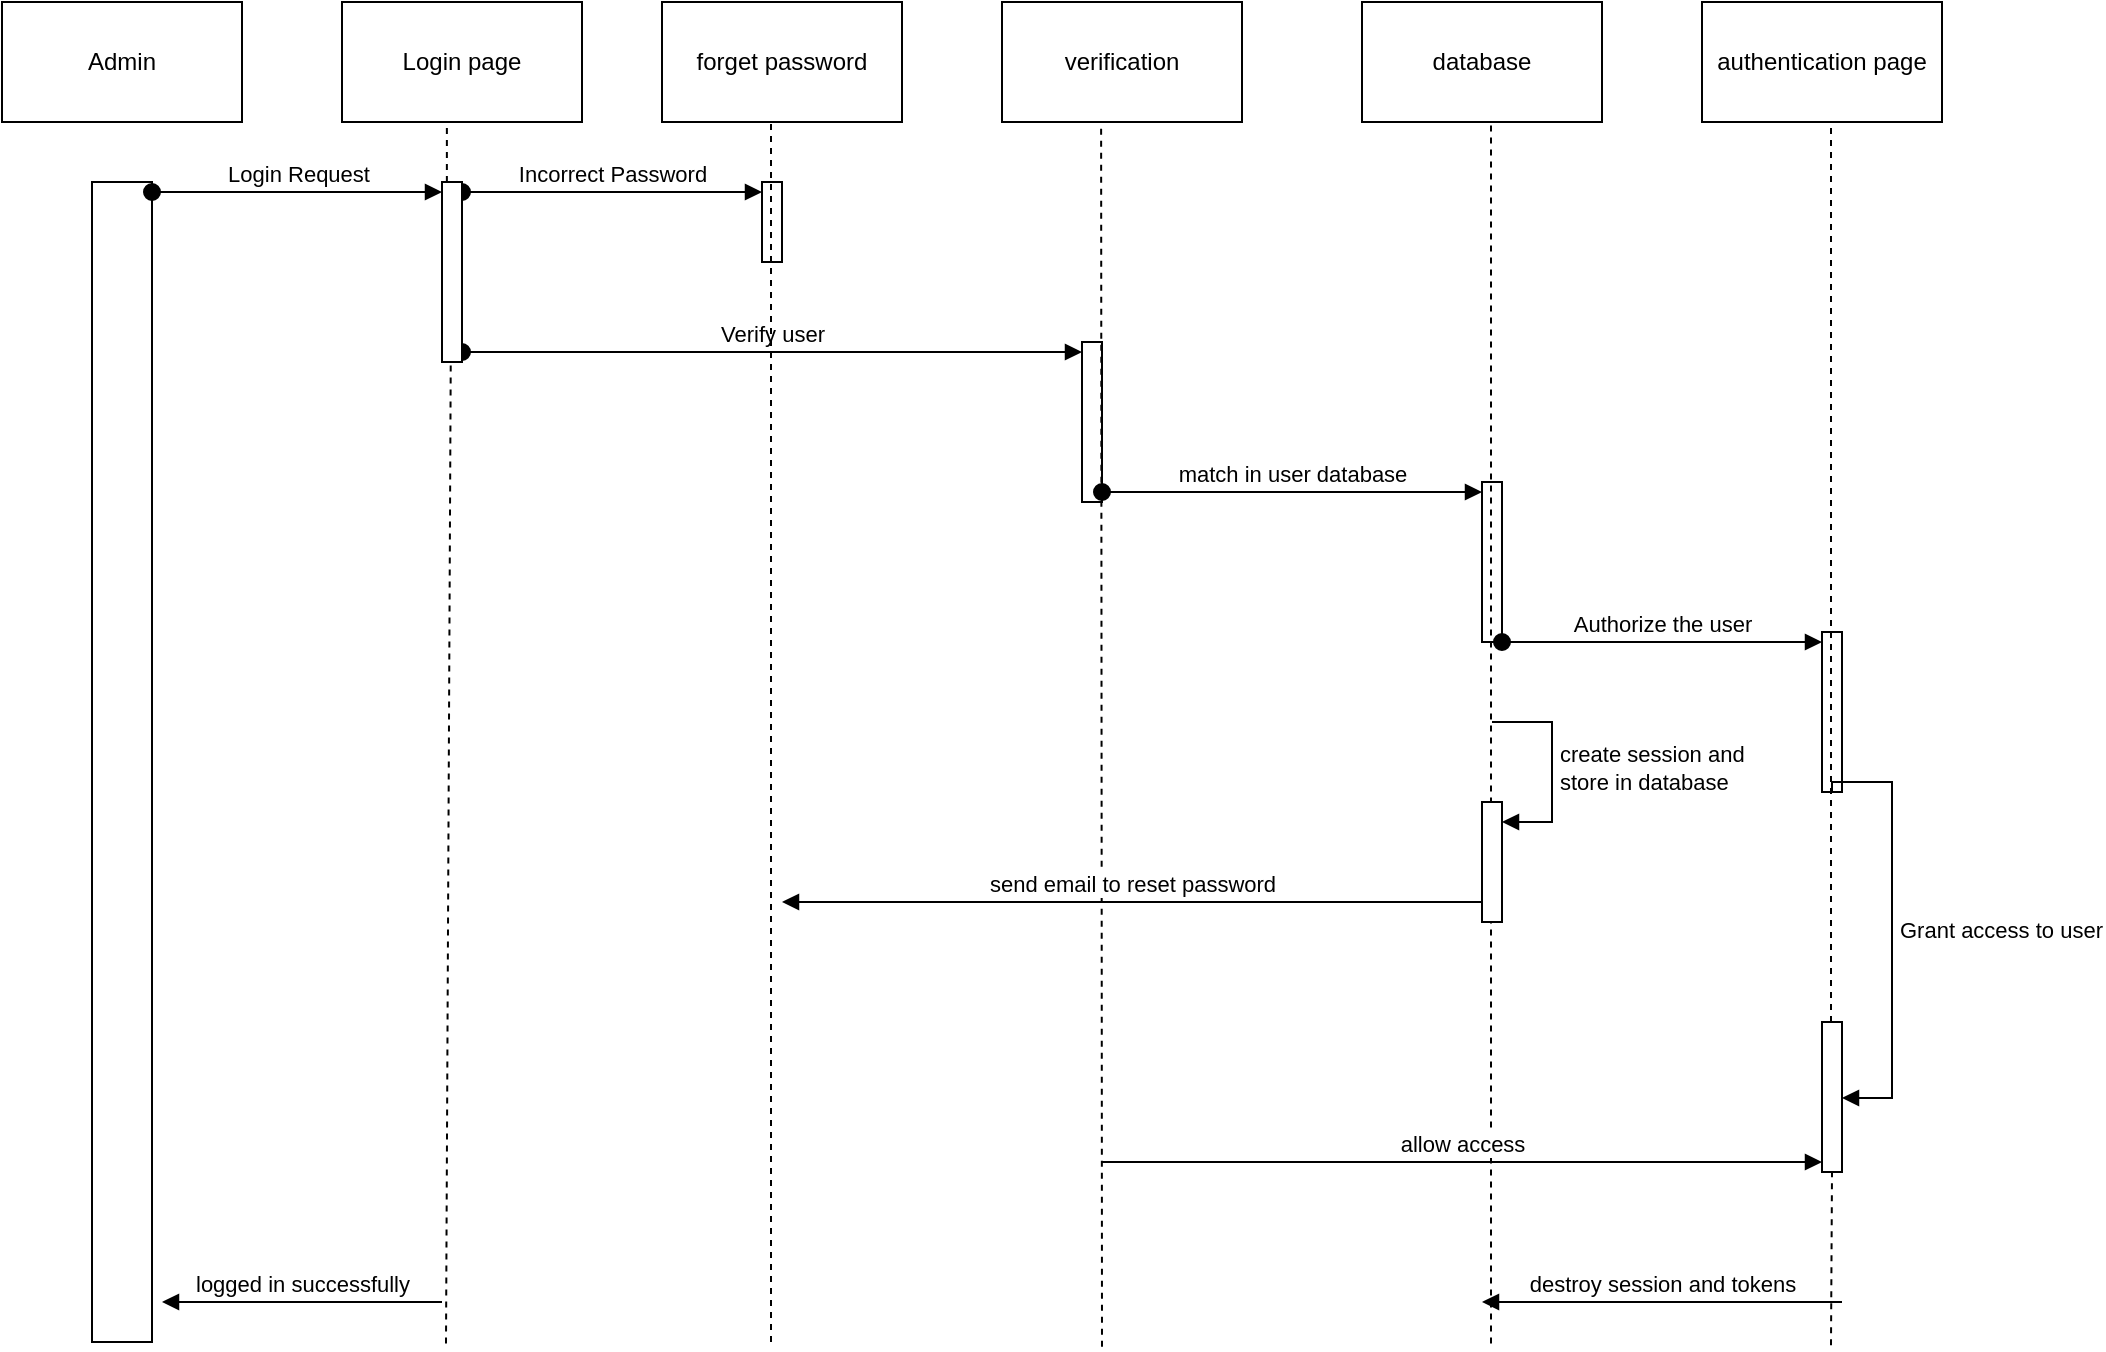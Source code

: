 <mxfile version="24.8.4">
  <diagram name="Page-1" id="Nq79OPIuAvpEBc5BgXEF">
    <mxGraphModel dx="1050" dy="557" grid="1" gridSize="10" guides="1" tooltips="1" connect="1" arrows="1" fold="1" page="1" pageScale="1" pageWidth="827" pageHeight="1169" math="0" shadow="0">
      <root>
        <mxCell id="0" />
        <mxCell id="1" parent="0" />
        <mxCell id="UV0Utt9hDftBFTl4-RqP-2" value="Admin" style="rounded=0;whiteSpace=wrap;html=1;" vertex="1" parent="1">
          <mxGeometry x="50" y="190" width="120" height="60" as="geometry" />
        </mxCell>
        <mxCell id="UV0Utt9hDftBFTl4-RqP-3" value="Login page" style="rounded=0;whiteSpace=wrap;html=1;" vertex="1" parent="1">
          <mxGeometry x="220" y="190" width="120" height="60" as="geometry" />
        </mxCell>
        <mxCell id="UV0Utt9hDftBFTl4-RqP-4" value="forget password" style="rounded=0;whiteSpace=wrap;html=1;" vertex="1" parent="1">
          <mxGeometry x="380" y="190" width="120" height="60" as="geometry" />
        </mxCell>
        <mxCell id="UV0Utt9hDftBFTl4-RqP-5" value="verification" style="rounded=0;whiteSpace=wrap;html=1;" vertex="1" parent="1">
          <mxGeometry x="550" y="190" width="120" height="60" as="geometry" />
        </mxCell>
        <mxCell id="UV0Utt9hDftBFTl4-RqP-6" value="database" style="rounded=0;whiteSpace=wrap;html=1;" vertex="1" parent="1">
          <mxGeometry x="730" y="190" width="120" height="60" as="geometry" />
        </mxCell>
        <mxCell id="UV0Utt9hDftBFTl4-RqP-7" value="authentication page" style="rounded=0;whiteSpace=wrap;html=1;" vertex="1" parent="1">
          <mxGeometry x="900" y="190" width="120" height="60" as="geometry" />
        </mxCell>
        <mxCell id="UV0Utt9hDftBFTl4-RqP-9" value="" style="html=1;points=[[0,0,0,0,5],[0,1,0,0,-5],[1,0,0,0,5],[1,1,0,0,-5]];perimeter=orthogonalPerimeter;outlineConnect=0;targetShapes=umlLifeline;portConstraint=eastwest;newEdgeStyle={&quot;curved&quot;:0,&quot;rounded&quot;:0};" vertex="1" parent="1">
          <mxGeometry x="95" y="280" width="30" height="580" as="geometry" />
        </mxCell>
        <mxCell id="UV0Utt9hDftBFTl4-RqP-15" value="Login Request" style="html=1;verticalAlign=bottom;startArrow=oval;endArrow=block;startSize=8;curved=0;rounded=0;entryX=0;entryY=0;entryDx=0;entryDy=5;exitX=1;exitY=0;exitDx=0;exitDy=5;exitPerimeter=0;" edge="1" target="UV0Utt9hDftBFTl4-RqP-14" parent="1" source="UV0Utt9hDftBFTl4-RqP-9">
          <mxGeometry relative="1" as="geometry">
            <mxPoint x="200" y="285" as="sourcePoint" />
          </mxGeometry>
        </mxCell>
        <mxCell id="UV0Utt9hDftBFTl4-RqP-17" value="" style="html=1;points=[[0,0,0,0,5],[0,1,0,0,-5],[1,0,0,0,5],[1,1,0,0,-5]];perimeter=orthogonalPerimeter;outlineConnect=0;targetShapes=umlLifeline;portConstraint=eastwest;newEdgeStyle={&quot;curved&quot;:0,&quot;rounded&quot;:0};" vertex="1" parent="1">
          <mxGeometry x="430" y="280" width="10" height="40" as="geometry" />
        </mxCell>
        <mxCell id="UV0Utt9hDftBFTl4-RqP-18" value="Incorrect Password" style="html=1;verticalAlign=bottom;startArrow=oval;endArrow=block;startSize=8;curved=0;rounded=0;entryX=0;entryY=0;entryDx=0;entryDy=5;exitX=1;exitY=0;exitDx=0;exitDy=5;exitPerimeter=0;" edge="1" target="UV0Utt9hDftBFTl4-RqP-17" parent="1" source="UV0Utt9hDftBFTl4-RqP-14">
          <mxGeometry relative="1" as="geometry">
            <mxPoint x="360" y="285" as="sourcePoint" />
          </mxGeometry>
        </mxCell>
        <mxCell id="UV0Utt9hDftBFTl4-RqP-19" value="" style="html=1;points=[[0,0,0,0,5],[0,1,0,0,-5],[1,0,0,0,5],[1,1,0,0,-5]];perimeter=orthogonalPerimeter;outlineConnect=0;targetShapes=umlLifeline;portConstraint=eastwest;newEdgeStyle={&quot;curved&quot;:0,&quot;rounded&quot;:0};" vertex="1" parent="1">
          <mxGeometry x="590" y="360" width="10" height="80" as="geometry" />
        </mxCell>
        <mxCell id="UV0Utt9hDftBFTl4-RqP-20" value="Verify user" style="html=1;verticalAlign=bottom;startArrow=oval;endArrow=block;startSize=8;curved=0;rounded=0;entryX=0;entryY=0;entryDx=0;entryDy=5;" edge="1" target="UV0Utt9hDftBFTl4-RqP-19" parent="1">
          <mxGeometry relative="1" as="geometry">
            <mxPoint x="280" y="365" as="sourcePoint" />
          </mxGeometry>
        </mxCell>
        <mxCell id="UV0Utt9hDftBFTl4-RqP-22" value="" style="html=1;points=[[0,0,0,0,5],[0,1,0,0,-5],[1,0,0,0,5],[1,1,0,0,-5]];perimeter=orthogonalPerimeter;outlineConnect=0;targetShapes=umlLifeline;portConstraint=eastwest;newEdgeStyle={&quot;curved&quot;:0,&quot;rounded&quot;:0};" vertex="1" parent="1">
          <mxGeometry x="790" y="430" width="10" height="80" as="geometry" />
        </mxCell>
        <mxCell id="UV0Utt9hDftBFTl4-RqP-23" value="match in user database" style="html=1;verticalAlign=bottom;startArrow=oval;endArrow=block;startSize=8;curved=0;rounded=0;entryX=0;entryY=0;entryDx=0;entryDy=5;exitX=1;exitY=1;exitDx=0;exitDy=-5;exitPerimeter=0;" edge="1" target="UV0Utt9hDftBFTl4-RqP-22" parent="1" source="UV0Utt9hDftBFTl4-RqP-19">
          <mxGeometry relative="1" as="geometry">
            <mxPoint x="720" y="435" as="sourcePoint" />
          </mxGeometry>
        </mxCell>
        <mxCell id="UV0Utt9hDftBFTl4-RqP-26" value="" style="endArrow=none;dashed=1;html=1;rounded=0;entryX=0.437;entryY=0.997;entryDx=0;entryDy=0;entryPerimeter=0;" edge="1" parent="1" source="UV0Utt9hDftBFTl4-RqP-14" target="UV0Utt9hDftBFTl4-RqP-3">
          <mxGeometry width="50" height="50" relative="1" as="geometry">
            <mxPoint x="272" y="860.8" as="sourcePoint" />
            <mxPoint x="550" y="380" as="targetPoint" />
          </mxGeometry>
        </mxCell>
        <mxCell id="UV0Utt9hDftBFTl4-RqP-24" value="" style="html=1;points=[[0,0,0,0,5],[0,1,0,0,-5],[1,0,0,0,5],[1,1,0,0,-5]];perimeter=orthogonalPerimeter;outlineConnect=0;targetShapes=umlLifeline;portConstraint=eastwest;newEdgeStyle={&quot;curved&quot;:0,&quot;rounded&quot;:0};" vertex="1" parent="1">
          <mxGeometry x="960" y="505" width="10" height="80" as="geometry" />
        </mxCell>
        <mxCell id="UV0Utt9hDftBFTl4-RqP-25" value="Authorize the user" style="html=1;verticalAlign=bottom;startArrow=oval;endArrow=block;startSize=8;curved=0;rounded=0;entryX=0;entryY=0;entryDx=0;entryDy=5;" edge="1" target="UV0Utt9hDftBFTl4-RqP-24" parent="1" source="UV0Utt9hDftBFTl4-RqP-22">
          <mxGeometry relative="1" as="geometry">
            <mxPoint x="890" y="510" as="sourcePoint" />
          </mxGeometry>
        </mxCell>
        <mxCell id="UV0Utt9hDftBFTl4-RqP-27" value="" style="endArrow=none;dashed=1;html=1;rounded=0;entryX=0.437;entryY=0.997;entryDx=0;entryDy=0;entryPerimeter=0;" edge="1" parent="1" target="UV0Utt9hDftBFTl4-RqP-14">
          <mxGeometry width="50" height="50" relative="1" as="geometry">
            <mxPoint x="272" y="860.8" as="sourcePoint" />
            <mxPoint x="272" y="250" as="targetPoint" />
          </mxGeometry>
        </mxCell>
        <mxCell id="UV0Utt9hDftBFTl4-RqP-14" value="" style="html=1;points=[[0,0,0,0,5],[0,1,0,0,-5],[1,0,0,0,5],[1,1,0,0,-5]];perimeter=orthogonalPerimeter;outlineConnect=0;targetShapes=umlLifeline;portConstraint=eastwest;newEdgeStyle={&quot;curved&quot;:0,&quot;rounded&quot;:0};" vertex="1" parent="1">
          <mxGeometry x="270" y="280" width="10" height="90" as="geometry" />
        </mxCell>
        <mxCell id="UV0Utt9hDftBFTl4-RqP-28" value="" style="endArrow=none;dashed=1;html=1;rounded=0;entryX=0.5;entryY=1;entryDx=0;entryDy=0;" edge="1" parent="1">
          <mxGeometry width="50" height="50" relative="1" as="geometry">
            <mxPoint x="434.5" y="860" as="sourcePoint" />
            <mxPoint x="434.5" y="250" as="targetPoint" />
          </mxGeometry>
        </mxCell>
        <mxCell id="UV0Utt9hDftBFTl4-RqP-30" value="" style="endArrow=none;dashed=1;html=1;rounded=0;entryX=0.413;entryY=1.05;entryDx=0;entryDy=0;entryPerimeter=0;" edge="1" parent="1" target="UV0Utt9hDftBFTl4-RqP-5">
          <mxGeometry width="50" height="50" relative="1" as="geometry">
            <mxPoint x="600" y="862.4" as="sourcePoint" />
            <mxPoint x="550" y="430" as="targetPoint" />
          </mxGeometry>
        </mxCell>
        <mxCell id="UV0Utt9hDftBFTl4-RqP-32" value="" style="endArrow=none;dashed=1;html=1;rounded=0;entryX=0.5;entryY=1;entryDx=0;entryDy=0;" edge="1" parent="1" source="UV0Utt9hDftBFTl4-RqP-34">
          <mxGeometry width="50" height="50" relative="1" as="geometry">
            <mxPoint x="964.5" y="861.6" as="sourcePoint" />
            <mxPoint x="964.5" y="250" as="targetPoint" />
          </mxGeometry>
        </mxCell>
        <mxCell id="UV0Utt9hDftBFTl4-RqP-31" value="" style="endArrow=none;dashed=1;html=1;rounded=0;entryX=0.5;entryY=1;entryDx=0;entryDy=0;" edge="1" parent="1">
          <mxGeometry width="50" height="50" relative="1" as="geometry">
            <mxPoint x="794.5" y="860.8" as="sourcePoint" />
            <mxPoint x="794.5" y="250" as="targetPoint" />
          </mxGeometry>
        </mxCell>
        <mxCell id="UV0Utt9hDftBFTl4-RqP-35" value="Grant access to user" style="html=1;align=left;spacingLeft=2;endArrow=block;rounded=0;edgeStyle=orthogonalEdgeStyle;curved=0;rounded=0;" edge="1" target="UV0Utt9hDftBFTl4-RqP-34" parent="1">
          <mxGeometry relative="1" as="geometry">
            <mxPoint x="965" y="585" as="sourcePoint" />
            <Array as="points">
              <mxPoint x="965" y="580" />
              <mxPoint x="995" y="580" />
              <mxPoint x="995" y="738" />
            </Array>
          </mxGeometry>
        </mxCell>
        <mxCell id="UV0Utt9hDftBFTl4-RqP-36" value="allow access" style="html=1;verticalAlign=bottom;endArrow=block;curved=0;rounded=0;entryX=0;entryY=1;entryDx=0;entryDy=-5;entryPerimeter=0;" edge="1" parent="1" target="UV0Utt9hDftBFTl4-RqP-34">
          <mxGeometry width="80" relative="1" as="geometry">
            <mxPoint x="600" y="770" as="sourcePoint" />
            <mxPoint x="600" y="640" as="targetPoint" />
          </mxGeometry>
        </mxCell>
        <mxCell id="UV0Utt9hDftBFTl4-RqP-37" value="" style="endArrow=none;dashed=1;html=1;rounded=0;entryX=0.5;entryY=1;entryDx=0;entryDy=0;" edge="1" parent="1" target="UV0Utt9hDftBFTl4-RqP-34">
          <mxGeometry width="50" height="50" relative="1" as="geometry">
            <mxPoint x="964.5" y="861.6" as="sourcePoint" />
            <mxPoint x="964.5" y="250" as="targetPoint" />
          </mxGeometry>
        </mxCell>
        <mxCell id="UV0Utt9hDftBFTl4-RqP-34" value="" style="html=1;points=[[0,0,0,0,5],[0,1,0,0,-5],[1,0,0,0,5],[1,1,0,0,-5]];perimeter=orthogonalPerimeter;outlineConnect=0;targetShapes=umlLifeline;portConstraint=eastwest;newEdgeStyle={&quot;curved&quot;:0,&quot;rounded&quot;:0};" vertex="1" parent="1">
          <mxGeometry x="960" y="700" width="10" height="75" as="geometry" />
        </mxCell>
        <mxCell id="UV0Utt9hDftBFTl4-RqP-38" value="" style="html=1;points=[[0,0,0,0,5],[0,1,0,0,-5],[1,0,0,0,5],[1,1,0,0,-5]];perimeter=orthogonalPerimeter;outlineConnect=0;targetShapes=umlLifeline;portConstraint=eastwest;newEdgeStyle={&quot;curved&quot;:0,&quot;rounded&quot;:0};" vertex="1" parent="1">
          <mxGeometry x="790" y="590" width="10" height="60" as="geometry" />
        </mxCell>
        <mxCell id="UV0Utt9hDftBFTl4-RqP-39" value="create session and&lt;div&gt;store in database&lt;/div&gt;" style="html=1;align=left;spacingLeft=2;endArrow=block;rounded=0;edgeStyle=orthogonalEdgeStyle;curved=0;rounded=0;" edge="1" target="UV0Utt9hDftBFTl4-RqP-38" parent="1">
          <mxGeometry relative="1" as="geometry">
            <mxPoint x="795" y="550" as="sourcePoint" />
            <Array as="points">
              <mxPoint x="795" y="550" />
              <mxPoint x="825" y="550" />
              <mxPoint x="825" y="600" />
            </Array>
          </mxGeometry>
        </mxCell>
        <mxCell id="UV0Utt9hDftBFTl4-RqP-40" value="send email to reset password" style="html=1;verticalAlign=bottom;endArrow=block;curved=0;rounded=0;" edge="1" parent="1" source="UV0Utt9hDftBFTl4-RqP-38">
          <mxGeometry width="80" relative="1" as="geometry">
            <mxPoint x="780" y="640" as="sourcePoint" />
            <mxPoint x="440" y="640" as="targetPoint" />
          </mxGeometry>
        </mxCell>
        <mxCell id="UV0Utt9hDftBFTl4-RqP-41" value="destroy session and tokens" style="html=1;verticalAlign=bottom;endArrow=block;curved=0;rounded=0;" edge="1" parent="1">
          <mxGeometry width="80" relative="1" as="geometry">
            <mxPoint x="970" y="840" as="sourcePoint" />
            <mxPoint x="790" y="840" as="targetPoint" />
          </mxGeometry>
        </mxCell>
        <mxCell id="UV0Utt9hDftBFTl4-RqP-42" value="logged in successfully" style="html=1;verticalAlign=bottom;endArrow=block;curved=0;rounded=0;" edge="1" parent="1">
          <mxGeometry width="80" relative="1" as="geometry">
            <mxPoint x="270" y="840" as="sourcePoint" />
            <mxPoint x="130" y="840" as="targetPoint" />
          </mxGeometry>
        </mxCell>
      </root>
    </mxGraphModel>
  </diagram>
</mxfile>
